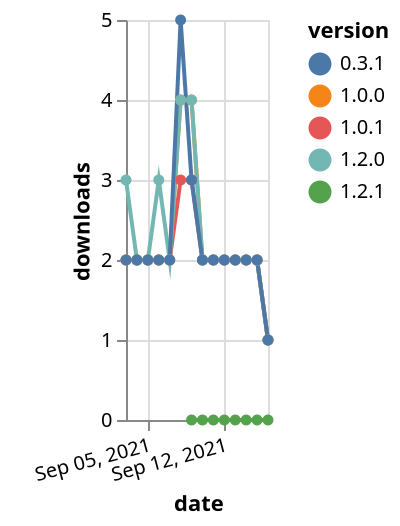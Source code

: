 {"$schema": "https://vega.github.io/schema/vega-lite/v5.json", "description": "A simple bar chart with embedded data.", "data": {"values": [{"date": "2021-09-03", "total": 596, "delta": 2, "version": "1.0.1"}, {"date": "2021-09-04", "total": 598, "delta": 2, "version": "1.0.1"}, {"date": "2021-09-05", "total": 600, "delta": 2, "version": "1.0.1"}, {"date": "2021-09-06", "total": 602, "delta": 2, "version": "1.0.1"}, {"date": "2021-09-07", "total": 604, "delta": 2, "version": "1.0.1"}, {"date": "2021-09-08", "total": 607, "delta": 3, "version": "1.0.1"}, {"date": "2021-09-09", "total": 610, "delta": 3, "version": "1.0.1"}, {"date": "2021-09-10", "total": 612, "delta": 2, "version": "1.0.1"}, {"date": "2021-09-11", "total": 614, "delta": 2, "version": "1.0.1"}, {"date": "2021-09-12", "total": 616, "delta": 2, "version": "1.0.1"}, {"date": "2021-09-13", "total": 618, "delta": 2, "version": "1.0.1"}, {"date": "2021-09-14", "total": 620, "delta": 2, "version": "1.0.1"}, {"date": "2021-09-15", "total": 622, "delta": 2, "version": "1.0.1"}, {"date": "2021-09-16", "total": 623, "delta": 1, "version": "1.0.1"}, {"date": "2021-09-03", "total": 723, "delta": 2, "version": "1.0.0"}, {"date": "2021-09-04", "total": 725, "delta": 2, "version": "1.0.0"}, {"date": "2021-09-05", "total": 727, "delta": 2, "version": "1.0.0"}, {"date": "2021-09-06", "total": 729, "delta": 2, "version": "1.0.0"}, {"date": "2021-09-07", "total": 731, "delta": 2, "version": "1.0.0"}, {"date": "2021-09-08", "total": 735, "delta": 4, "version": "1.0.0"}, {"date": "2021-09-09", "total": 739, "delta": 4, "version": "1.0.0"}, {"date": "2021-09-10", "total": 741, "delta": 2, "version": "1.0.0"}, {"date": "2021-09-11", "total": 743, "delta": 2, "version": "1.0.0"}, {"date": "2021-09-12", "total": 745, "delta": 2, "version": "1.0.0"}, {"date": "2021-09-13", "total": 747, "delta": 2, "version": "1.0.0"}, {"date": "2021-09-14", "total": 749, "delta": 2, "version": "1.0.0"}, {"date": "2021-09-15", "total": 751, "delta": 2, "version": "1.0.0"}, {"date": "2021-09-16", "total": 752, "delta": 1, "version": "1.0.0"}, {"date": "2021-09-03", "total": 784, "delta": 3, "version": "1.2.0"}, {"date": "2021-09-04", "total": 786, "delta": 2, "version": "1.2.0"}, {"date": "2021-09-05", "total": 788, "delta": 2, "version": "1.2.0"}, {"date": "2021-09-06", "total": 791, "delta": 3, "version": "1.2.0"}, {"date": "2021-09-07", "total": 793, "delta": 2, "version": "1.2.0"}, {"date": "2021-09-08", "total": 797, "delta": 4, "version": "1.2.0"}, {"date": "2021-09-09", "total": 801, "delta": 4, "version": "1.2.0"}, {"date": "2021-09-10", "total": 803, "delta": 2, "version": "1.2.0"}, {"date": "2021-09-11", "total": 805, "delta": 2, "version": "1.2.0"}, {"date": "2021-09-12", "total": 807, "delta": 2, "version": "1.2.0"}, {"date": "2021-09-13", "total": 809, "delta": 2, "version": "1.2.0"}, {"date": "2021-09-14", "total": 811, "delta": 2, "version": "1.2.0"}, {"date": "2021-09-15", "total": 813, "delta": 2, "version": "1.2.0"}, {"date": "2021-09-16", "total": 814, "delta": 1, "version": "1.2.0"}, {"date": "2021-09-09", "total": 20, "delta": 0, "version": "1.2.1"}, {"date": "2021-09-10", "total": 23, "delta": 0, "version": "1.2.1"}, {"date": "2021-09-11", "total": 25, "delta": 0, "version": "1.2.1"}, {"date": "2021-09-12", "total": 27, "delta": 0, "version": "1.2.1"}, {"date": "2021-09-13", "total": 31, "delta": 0, "version": "1.2.1"}, {"date": "2021-09-14", "total": 38, "delta": 0, "version": "1.2.1"}, {"date": "2021-09-15", "total": 40, "delta": 0, "version": "1.2.1"}, {"date": "2021-09-16", "total": 41, "delta": 0, "version": "1.2.1"}, {"date": "2021-09-03", "total": 890, "delta": 2, "version": "0.3.1"}, {"date": "2021-09-04", "total": 892, "delta": 2, "version": "0.3.1"}, {"date": "2021-09-05", "total": 894, "delta": 2, "version": "0.3.1"}, {"date": "2021-09-06", "total": 896, "delta": 2, "version": "0.3.1"}, {"date": "2021-09-07", "total": 898, "delta": 2, "version": "0.3.1"}, {"date": "2021-09-08", "total": 903, "delta": 5, "version": "0.3.1"}, {"date": "2021-09-09", "total": 906, "delta": 3, "version": "0.3.1"}, {"date": "2021-09-10", "total": 908, "delta": 2, "version": "0.3.1"}, {"date": "2021-09-11", "total": 910, "delta": 2, "version": "0.3.1"}, {"date": "2021-09-12", "total": 912, "delta": 2, "version": "0.3.1"}, {"date": "2021-09-13", "total": 914, "delta": 2, "version": "0.3.1"}, {"date": "2021-09-14", "total": 916, "delta": 2, "version": "0.3.1"}, {"date": "2021-09-15", "total": 918, "delta": 2, "version": "0.3.1"}, {"date": "2021-09-16", "total": 919, "delta": 1, "version": "0.3.1"}]}, "width": "container", "mark": {"type": "line", "point": {"filled": true}}, "encoding": {"x": {"field": "date", "type": "temporal", "timeUnit": "yearmonthdate", "title": "date", "axis": {"labelAngle": -15}}, "y": {"field": "delta", "type": "quantitative", "title": "downloads"}, "color": {"field": "version", "type": "nominal"}, "tooltip": {"field": "delta"}}}
